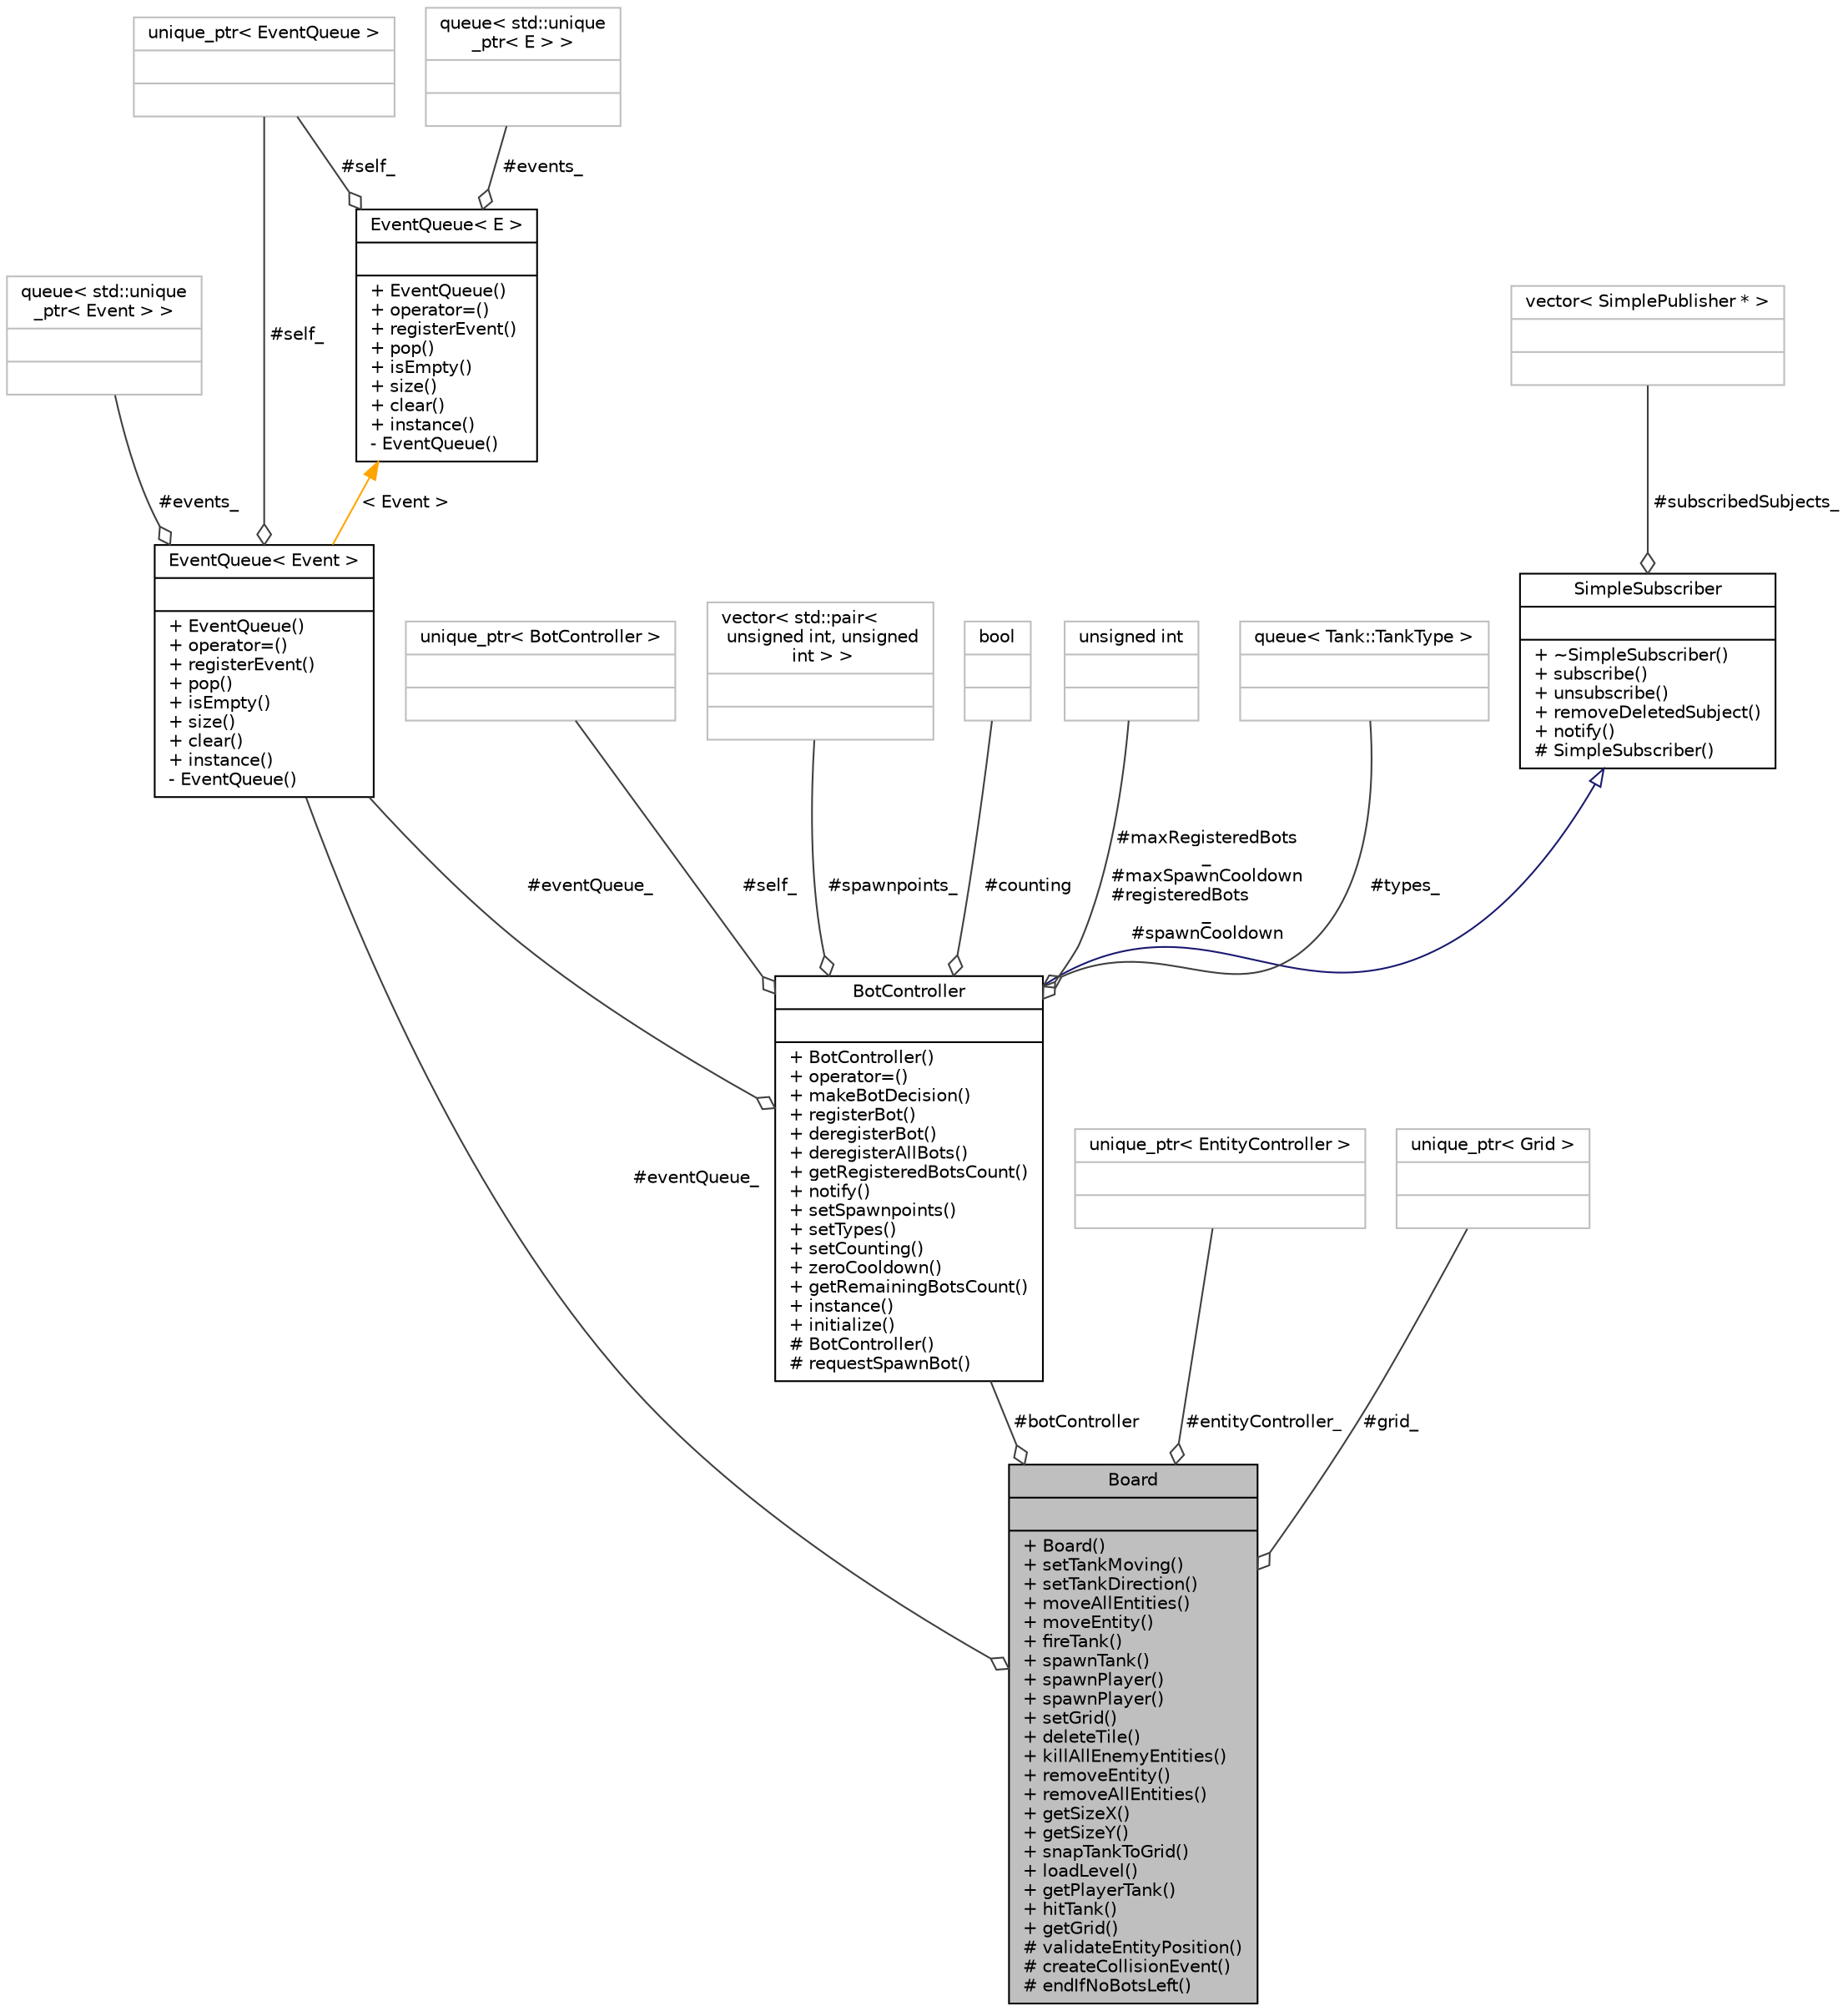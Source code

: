 digraph "Board"
{
 // INTERACTIVE_SVG=YES
 // LATEX_PDF_SIZE
  bgcolor="transparent";
  edge [fontname="Helvetica",fontsize="10",labelfontname="Helvetica",labelfontsize="10"];
  node [fontname="Helvetica",fontsize="10",shape=record];
  Node1 [label="{Board\n||+ Board()\l+ setTankMoving()\l+ setTankDirection()\l+ moveAllEntities()\l+ moveEntity()\l+ fireTank()\l+ spawnTank()\l+ spawnPlayer()\l+ spawnPlayer()\l+ setGrid()\l+ deleteTile()\l+ killAllEnemyEntities()\l+ removeEntity()\l+ removeAllEntities()\l+ getSizeX()\l+ getSizeY()\l+ snapTankToGrid()\l+ loadLevel()\l+ getPlayerTank()\l+ hitTank()\l+ getGrid()\l# validateEntityPosition()\l# createCollisionEvent()\l# endIfNoBotsLeft()\l}",height=0.2,width=0.4,color="black", fillcolor="grey75", style="filled", fontcolor="black",tooltip="Aggregates and manipulates tank, bullet, and tile objects."];
  Node2 -> Node1 [color="grey25",fontsize="10",style="solid",label=" #botController" ,arrowhead="odiamond",fontname="Helvetica"];
  Node2 [label="{BotController\n||+ BotController()\l+ operator=()\l+ makeBotDecision()\l+ registerBot()\l+ deregisterBot()\l+ deregisterAllBots()\l+ getRegisteredBotsCount()\l+ notify()\l+ setSpawnpoints()\l+ setTypes()\l+ setCounting()\l+ zeroCooldown()\l+ getRemainingBotsCount()\l+ instance()\l+ initialize()\l# BotController()\l# requestSpawnBot()\l}",height=0.2,width=0.4,color="black",URL="$class_bot_controller.html",tooltip=" "];
  Node3 -> Node2 [dir="back",color="midnightblue",fontsize="10",style="solid",arrowtail="onormal",fontname="Helvetica"];
  Node3 [label="{SimpleSubscriber\n||+ ~SimpleSubscriber()\l+ subscribe()\l+ unsubscribe()\l+ removeDeletedSubject()\l+ notify()\l# SimpleSubscriber()\l}",height=0.2,width=0.4,color="black",URL="$class_simple_subscriber.html",tooltip=" "];
  Node4 -> Node3 [color="grey25",fontsize="10",style="solid",label=" #subscribedSubjects_" ,arrowhead="odiamond",fontname="Helvetica"];
  Node4 [label="{vector\< SimplePublisher * \>\n||}",height=0.2,width=0.4,color="grey75",tooltip=" "];
  Node5 -> Node2 [color="grey25",fontsize="10",style="solid",label=" #self_" ,arrowhead="odiamond",fontname="Helvetica"];
  Node5 [label="{unique_ptr\< BotController \>\n||}",height=0.2,width=0.4,color="grey75",tooltip=" "];
  Node6 -> Node2 [color="grey25",fontsize="10",style="solid",label=" #spawnpoints_" ,arrowhead="odiamond",fontname="Helvetica"];
  Node6 [label="{vector\< std::pair\<\l unsigned int, unsigned\l int \> \>\n||}",height=0.2,width=0.4,color="grey75",tooltip=" "];
  Node7 -> Node2 [color="grey25",fontsize="10",style="solid",label=" #eventQueue_" ,arrowhead="odiamond",fontname="Helvetica"];
  Node7 [label="{EventQueue\< Event \>\n||+ EventQueue()\l+ operator=()\l+ registerEvent()\l+ pop()\l+ isEmpty()\l+ size()\l+ clear()\l+ instance()\l- EventQueue()\l}",height=0.2,width=0.4,color="black",URL="$class_event_queue.html",tooltip=" "];
  Node8 -> Node7 [color="grey25",fontsize="10",style="solid",label=" #events_" ,arrowhead="odiamond",fontname="Helvetica"];
  Node8 [label="{queue\< std::unique\l_ptr\< Event \> \>\n||}",height=0.2,width=0.4,color="grey75",tooltip=" "];
  Node9 -> Node7 [color="grey25",fontsize="10",style="solid",label=" #self_" ,arrowhead="odiamond",fontname="Helvetica"];
  Node9 [label="{unique_ptr\< EventQueue \>\n||}",height=0.2,width=0.4,color="grey75",tooltip=" "];
  Node10 -> Node7 [dir="back",color="orange",fontsize="10",style="solid",label=" \< Event \>" ,fontname="Helvetica"];
  Node10 [label="{EventQueue\< E \>\n||+ EventQueue()\l+ operator=()\l+ registerEvent()\l+ pop()\l+ isEmpty()\l+ size()\l+ clear()\l+ instance()\l- EventQueue()\l}",height=0.2,width=0.4,color="black",URL="$class_event_queue.html",tooltip="Singleton class wrapper for std::queue<E>."];
  Node11 -> Node10 [color="grey25",fontsize="10",style="solid",label=" #events_" ,arrowhead="odiamond",fontname="Helvetica"];
  Node11 [label="{queue\< std::unique\l_ptr\< E \> \>\n||}",height=0.2,width=0.4,color="grey75",tooltip=" "];
  Node9 -> Node10 [color="grey25",fontsize="10",style="solid",label=" #self_" ,arrowhead="odiamond",fontname="Helvetica"];
  Node12 -> Node2 [color="grey25",fontsize="10",style="solid",label=" #counting" ,arrowhead="odiamond",fontname="Helvetica"];
  Node12 [label="{bool\n||}",height=0.2,width=0.4,color="grey75",tooltip=" "];
  Node13 -> Node2 [color="grey25",fontsize="10",style="solid",label=" #maxRegisteredBots\l_\n#maxSpawnCooldown\n#registeredBots\l_\n#spawnCooldown" ,arrowhead="odiamond",fontname="Helvetica"];
  Node13 [label="{unsigned int\n||}",height=0.2,width=0.4,color="grey75",tooltip=" "];
  Node14 -> Node2 [color="grey25",fontsize="10",style="solid",label=" #types_" ,arrowhead="odiamond",fontname="Helvetica"];
  Node14 [label="{queue\< Tank::TankType \>\n||}",height=0.2,width=0.4,color="grey75",tooltip=" "];
  Node15 -> Node1 [color="grey25",fontsize="10",style="solid",label=" #entityController_" ,arrowhead="odiamond",fontname="Helvetica"];
  Node15 [label="{unique_ptr\< EntityController \>\n||}",height=0.2,width=0.4,color="grey75",tooltip=" "];
  Node16 -> Node1 [color="grey25",fontsize="10",style="solid",label=" #grid_" ,arrowhead="odiamond",fontname="Helvetica"];
  Node16 [label="{unique_ptr\< Grid \>\n||}",height=0.2,width=0.4,color="grey75",tooltip=" "];
  Node7 -> Node1 [color="grey25",fontsize="10",style="solid",label=" #eventQueue_" ,arrowhead="odiamond",fontname="Helvetica"];
}
